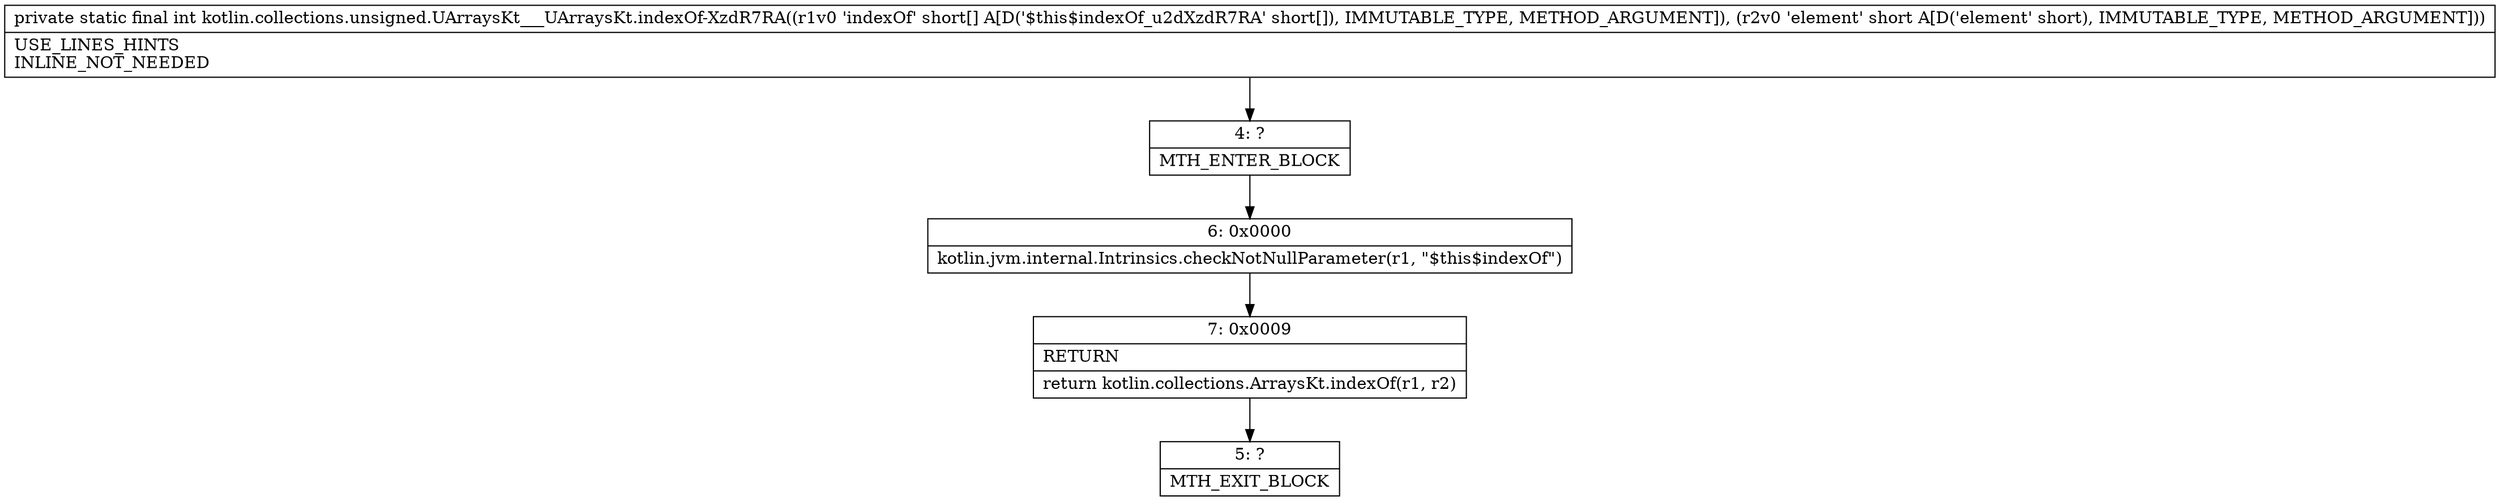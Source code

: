 digraph "CFG forkotlin.collections.unsigned.UArraysKt___UArraysKt.indexOf\-XzdR7RA([SS)I" {
Node_4 [shape=record,label="{4\:\ ?|MTH_ENTER_BLOCK\l}"];
Node_6 [shape=record,label="{6\:\ 0x0000|kotlin.jvm.internal.Intrinsics.checkNotNullParameter(r1, \"$this$indexOf\")\l}"];
Node_7 [shape=record,label="{7\:\ 0x0009|RETURN\l|return kotlin.collections.ArraysKt.indexOf(r1, r2)\l}"];
Node_5 [shape=record,label="{5\:\ ?|MTH_EXIT_BLOCK\l}"];
MethodNode[shape=record,label="{private static final int kotlin.collections.unsigned.UArraysKt___UArraysKt.indexOf\-XzdR7RA((r1v0 'indexOf' short[] A[D('$this$indexOf_u2dXzdR7RA' short[]), IMMUTABLE_TYPE, METHOD_ARGUMENT]), (r2v0 'element' short A[D('element' short), IMMUTABLE_TYPE, METHOD_ARGUMENT]))  | USE_LINES_HINTS\lINLINE_NOT_NEEDED\l}"];
MethodNode -> Node_4;Node_4 -> Node_6;
Node_6 -> Node_7;
Node_7 -> Node_5;
}

